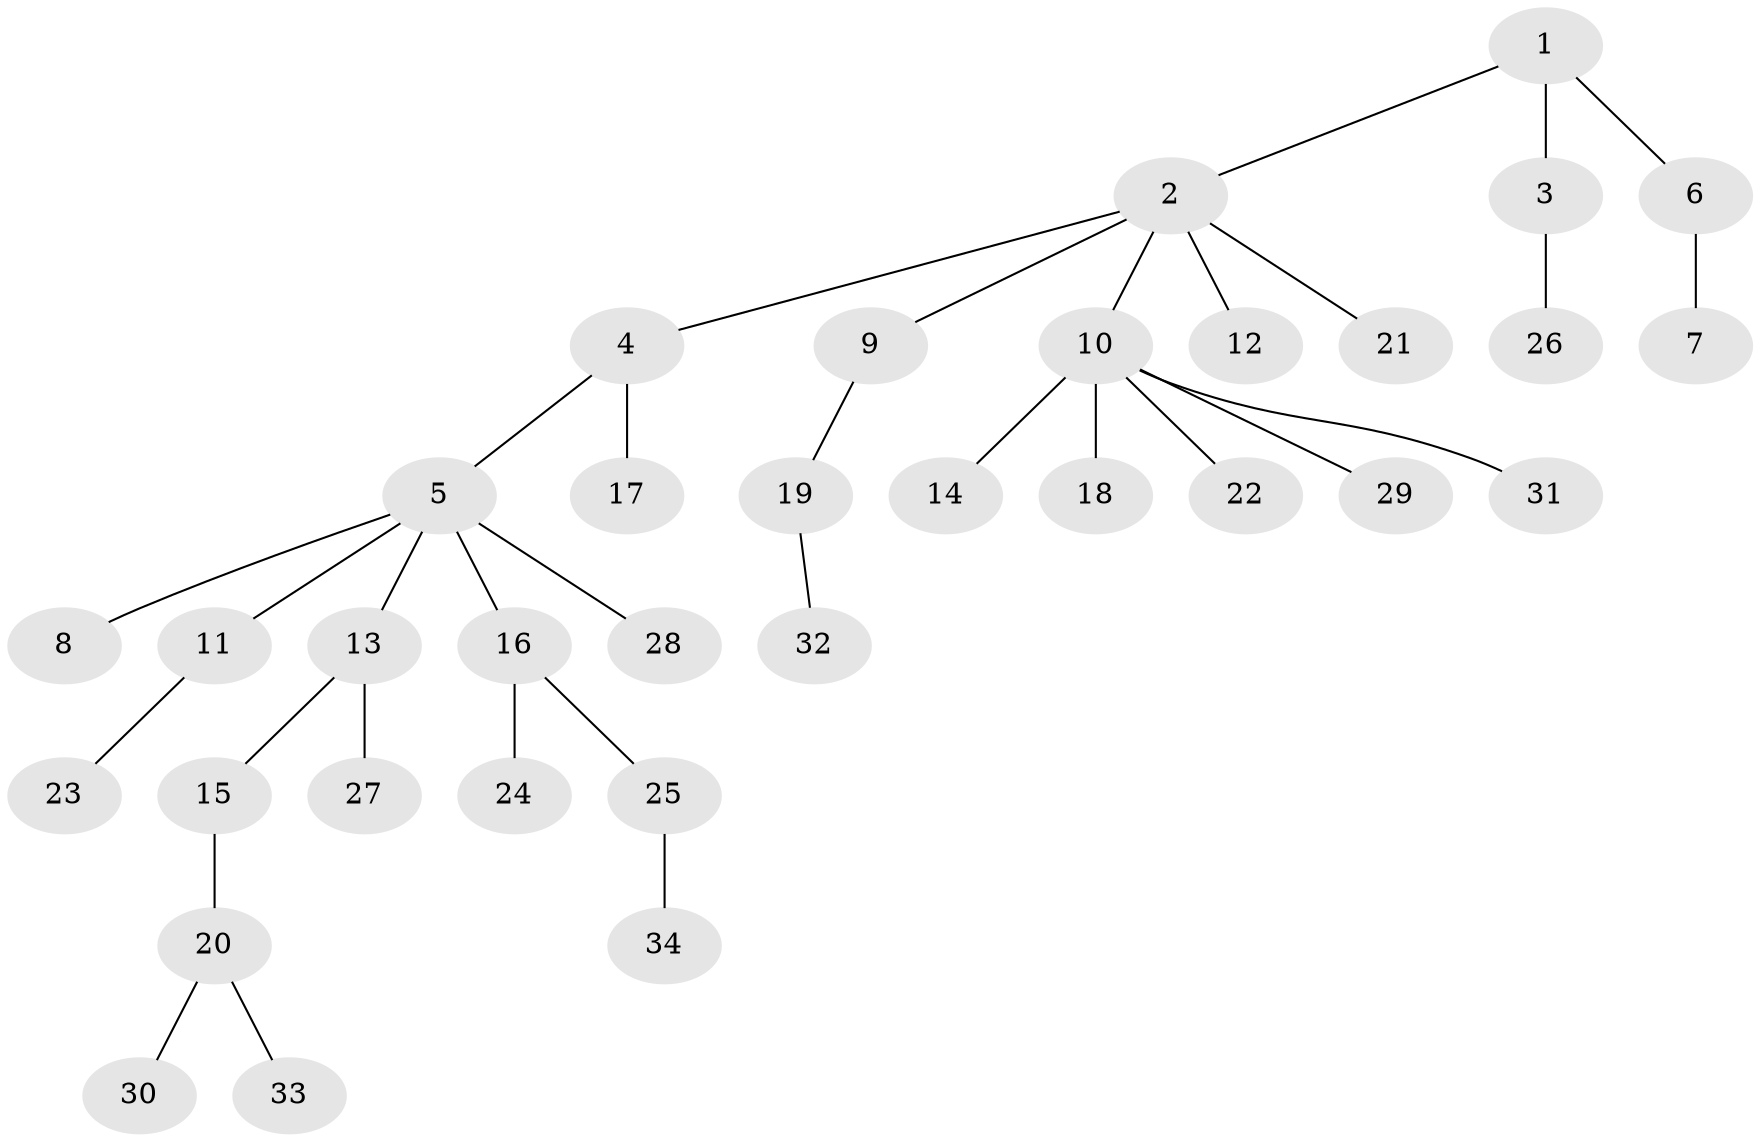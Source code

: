 // original degree distribution, {4: 0.05454545454545454, 1: 0.5272727272727272, 7: 0.05454545454545454, 2: 0.2545454545454545, 3: 0.10909090909090909}
// Generated by graph-tools (version 1.1) at 2025/51/03/04/25 22:51:29]
// undirected, 34 vertices, 33 edges
graph export_dot {
  node [color=gray90,style=filled];
  1;
  2;
  3;
  4;
  5;
  6;
  7;
  8;
  9;
  10;
  11;
  12;
  13;
  14;
  15;
  16;
  17;
  18;
  19;
  20;
  21;
  22;
  23;
  24;
  25;
  26;
  27;
  28;
  29;
  30;
  31;
  32;
  33;
  34;
  1 -- 2 [weight=1.0];
  1 -- 3 [weight=1.0];
  1 -- 6 [weight=1.0];
  2 -- 4 [weight=1.0];
  2 -- 9 [weight=1.0];
  2 -- 10 [weight=1.0];
  2 -- 12 [weight=1.0];
  2 -- 21 [weight=1.0];
  3 -- 26 [weight=1.0];
  4 -- 5 [weight=1.0];
  4 -- 17 [weight=1.0];
  5 -- 8 [weight=1.0];
  5 -- 11 [weight=1.0];
  5 -- 13 [weight=1.0];
  5 -- 16 [weight=1.0];
  5 -- 28 [weight=1.0];
  6 -- 7 [weight=1.0];
  9 -- 19 [weight=1.0];
  10 -- 14 [weight=1.0];
  10 -- 18 [weight=1.0];
  10 -- 22 [weight=1.0];
  10 -- 29 [weight=1.0];
  10 -- 31 [weight=1.0];
  11 -- 23 [weight=1.0];
  13 -- 15 [weight=1.0];
  13 -- 27 [weight=1.0];
  15 -- 20 [weight=1.0];
  16 -- 24 [weight=1.0];
  16 -- 25 [weight=1.0];
  19 -- 32 [weight=1.0];
  20 -- 30 [weight=1.0];
  20 -- 33 [weight=1.0];
  25 -- 34 [weight=1.0];
}
